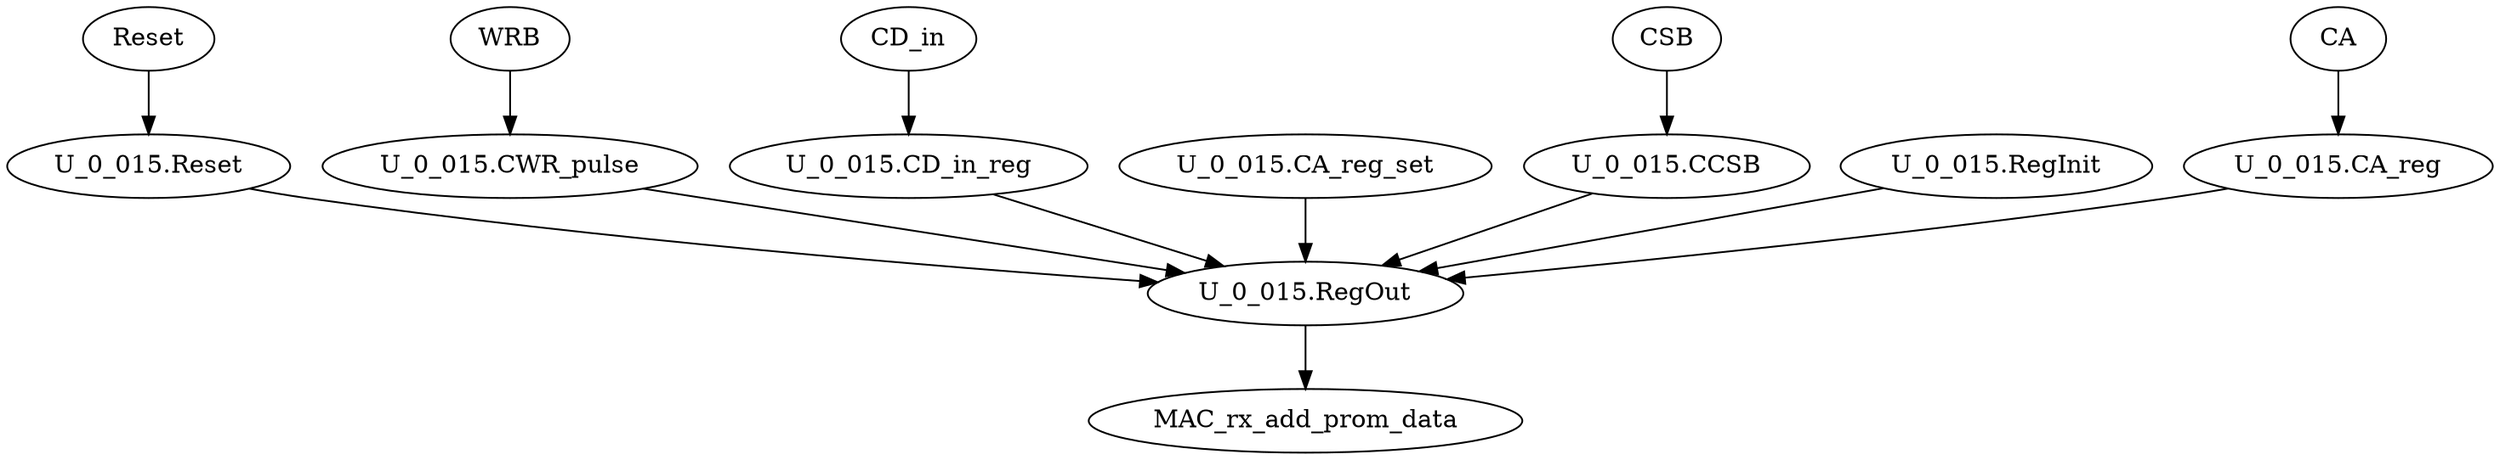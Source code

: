 strict digraph "" {
	Reset	 [complexity=1,
		importance=0.0308170945521,
		rank=0.0308170945521];
	"U_0_015.Reset"	 [complexity=1,
		importance=0.029063591725,
		rank=0.029063591725];
	Reset -> "U_0_015.Reset";
	WRB	 [complexity=4,
		importance=0.0171685902472,
		rank=0.00429214756179];
	"U_0_015.CWR_pulse"	 [complexity=4,
		importance=0.01541508742,
		rank=0.00385377185501];
	WRB -> "U_0_015.CWR_pulse";
	"U_0_015.CD_in_reg"	 [complexity=2,
		importance=0.0154295925251,
		rank=0.00771479626255];
	"U_0_015.RegOut"	 [complexity=0,
		importance=0.0136486911662,
		rank=0.0];
	"U_0_015.CD_in_reg" -> "U_0_015.RegOut";
	MAC_rx_add_prom_data	 [complexity=0,
		importance=0.00571852560641,
		rank=0.0];
	"U_0_015.CA_reg_set"	 [complexity=4,
		importance=0.0154021939933,
		rank=0.00385054849833];
	"U_0_015.CA_reg_set" -> "U_0_015.RegOut";
	CD_in	 [complexity=2,
		importance=0.0171830953522,
		rank=0.00859154767611];
	CD_in -> "U_0_015.CD_in_reg";
	"U_0_015.CCSB"	 [complexity=4,
		importance=0.01541508742,
		rank=0.00385377185501];
	"U_0_015.CCSB" -> "U_0_015.RegOut";
	"U_0_015.RegOut" -> MAC_rx_add_prom_data;
	"U_0_015.RegInit"	 [complexity=2,
		importance=0.0154021939933,
		rank=0.00770109699667];
	"U_0_015.RegInit" -> "U_0_015.RegOut";
	"U_0_015.CWR_pulse" -> "U_0_015.RegOut";
	"U_0_015.Reset" -> "U_0_015.RegOut";
	"U_0_015.CA_reg"	 [complexity=4,
		importance=0.01541508742,
		rank=0.00385377185501];
	"U_0_015.CA_reg" -> "U_0_015.RegOut";
	CSB	 [complexity=4,
		importance=0.0171685902472,
		rank=0.00429214756179];
	CSB -> "U_0_015.CCSB";
	CA	 [complexity=4,
		importance=0.0171685902472,
		rank=0.00429214756179];
	CA -> "U_0_015.CA_reg";
}
